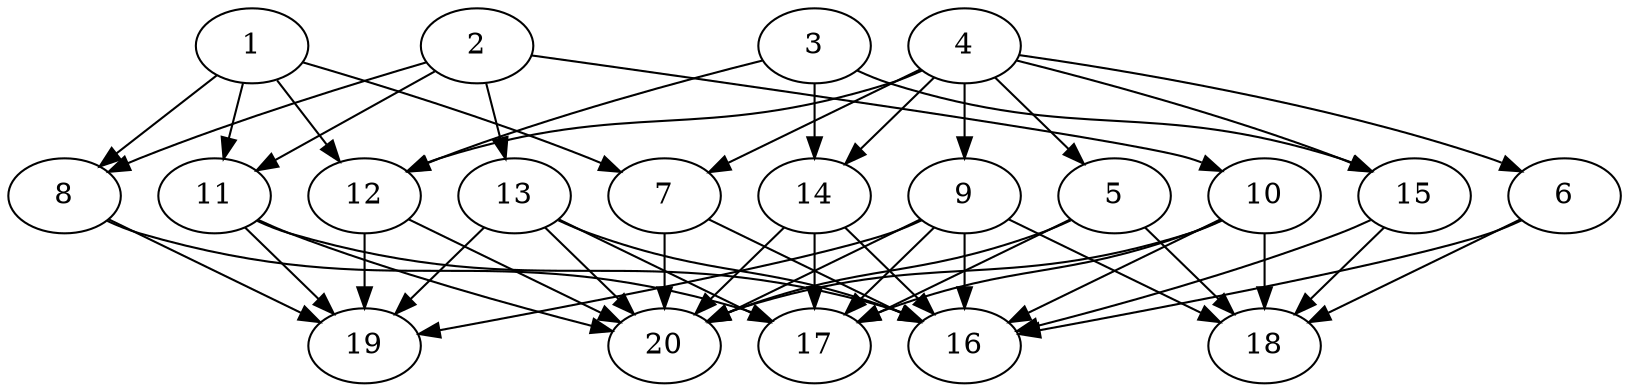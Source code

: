 // DAG automatically generated by daggen at Tue Aug  6 16:20:30 2019
// ./daggen --dot -n 20 --ccr 0.3 --fat 0.7 --regular 0.5 --density 0.8 --mindata 5242880 --maxdata 52428800 
digraph G {
  1 [size="136024747", alpha="0.11", expect_size="40807424"] 
  1 -> 7 [size ="40807424"]
  1 -> 8 [size ="40807424"]
  1 -> 11 [size ="40807424"]
  1 -> 12 [size ="40807424"]
  2 [size="20404907", alpha="0.15", expect_size="6121472"] 
  2 -> 8 [size ="6121472"]
  2 -> 10 [size ="6121472"]
  2 -> 11 [size ="6121472"]
  2 -> 13 [size ="6121472"]
  3 [size="118985387", alpha="0.11", expect_size="35695616"] 
  3 -> 12 [size ="35695616"]
  3 -> 14 [size ="35695616"]
  3 -> 15 [size ="35695616"]
  4 [size="103410347", alpha="0.12", expect_size="31023104"] 
  4 -> 5 [size ="31023104"]
  4 -> 6 [size ="31023104"]
  4 -> 7 [size ="31023104"]
  4 -> 9 [size ="31023104"]
  4 -> 12 [size ="31023104"]
  4 -> 14 [size ="31023104"]
  4 -> 15 [size ="31023104"]
  5 [size="135389867", alpha="0.02", expect_size="40616960"] 
  5 -> 17 [size ="40616960"]
  5 -> 18 [size ="40616960"]
  5 -> 20 [size ="40616960"]
  6 [size="46892373", alpha="0.08", expect_size="14067712"] 
  6 -> 16 [size ="14067712"]
  6 -> 18 [size ="14067712"]
  7 [size="62764373", alpha="0.11", expect_size="18829312"] 
  7 -> 16 [size ="18829312"]
  7 -> 20 [size ="18829312"]
  8 [size="130539520", alpha="0.06", expect_size="39161856"] 
  8 -> 17 [size ="39161856"]
  8 -> 19 [size ="39161856"]
  9 [size="28272640", alpha="0.00", expect_size="8481792"] 
  9 -> 16 [size ="8481792"]
  9 -> 17 [size ="8481792"]
  9 -> 18 [size ="8481792"]
  9 -> 19 [size ="8481792"]
  9 -> 20 [size ="8481792"]
  10 [size="37942613", alpha="0.18", expect_size="11382784"] 
  10 -> 16 [size ="11382784"]
  10 -> 17 [size ="11382784"]
  10 -> 18 [size ="11382784"]
  10 -> 20 [size ="11382784"]
  11 [size="81210027", alpha="0.17", expect_size="24363008"] 
  11 -> 16 [size ="24363008"]
  11 -> 19 [size ="24363008"]
  11 -> 20 [size ="24363008"]
  12 [size="165140480", alpha="0.06", expect_size="49542144"] 
  12 -> 19 [size ="49542144"]
  12 -> 20 [size ="49542144"]
  13 [size="121914027", alpha="0.07", expect_size="36574208"] 
  13 -> 16 [size ="36574208"]
  13 -> 17 [size ="36574208"]
  13 -> 19 [size ="36574208"]
  13 -> 20 [size ="36574208"]
  14 [size="51773440", alpha="0.15", expect_size="15532032"] 
  14 -> 16 [size ="15532032"]
  14 -> 17 [size ="15532032"]
  14 -> 20 [size ="15532032"]
  15 [size="146339840", alpha="0.03", expect_size="43901952"] 
  15 -> 16 [size ="43901952"]
  15 -> 18 [size ="43901952"]
  16 [size="160600747", alpha="0.12", expect_size="48180224"] 
  17 [size="66266453", alpha="0.01", expect_size="19879936"] 
  18 [size="149719040", alpha="0.16", expect_size="44915712"] 
  19 [size="36689920", alpha="0.08", expect_size="11006976"] 
  20 [size="36727467", alpha="0.03", expect_size="11018240"] 
}
